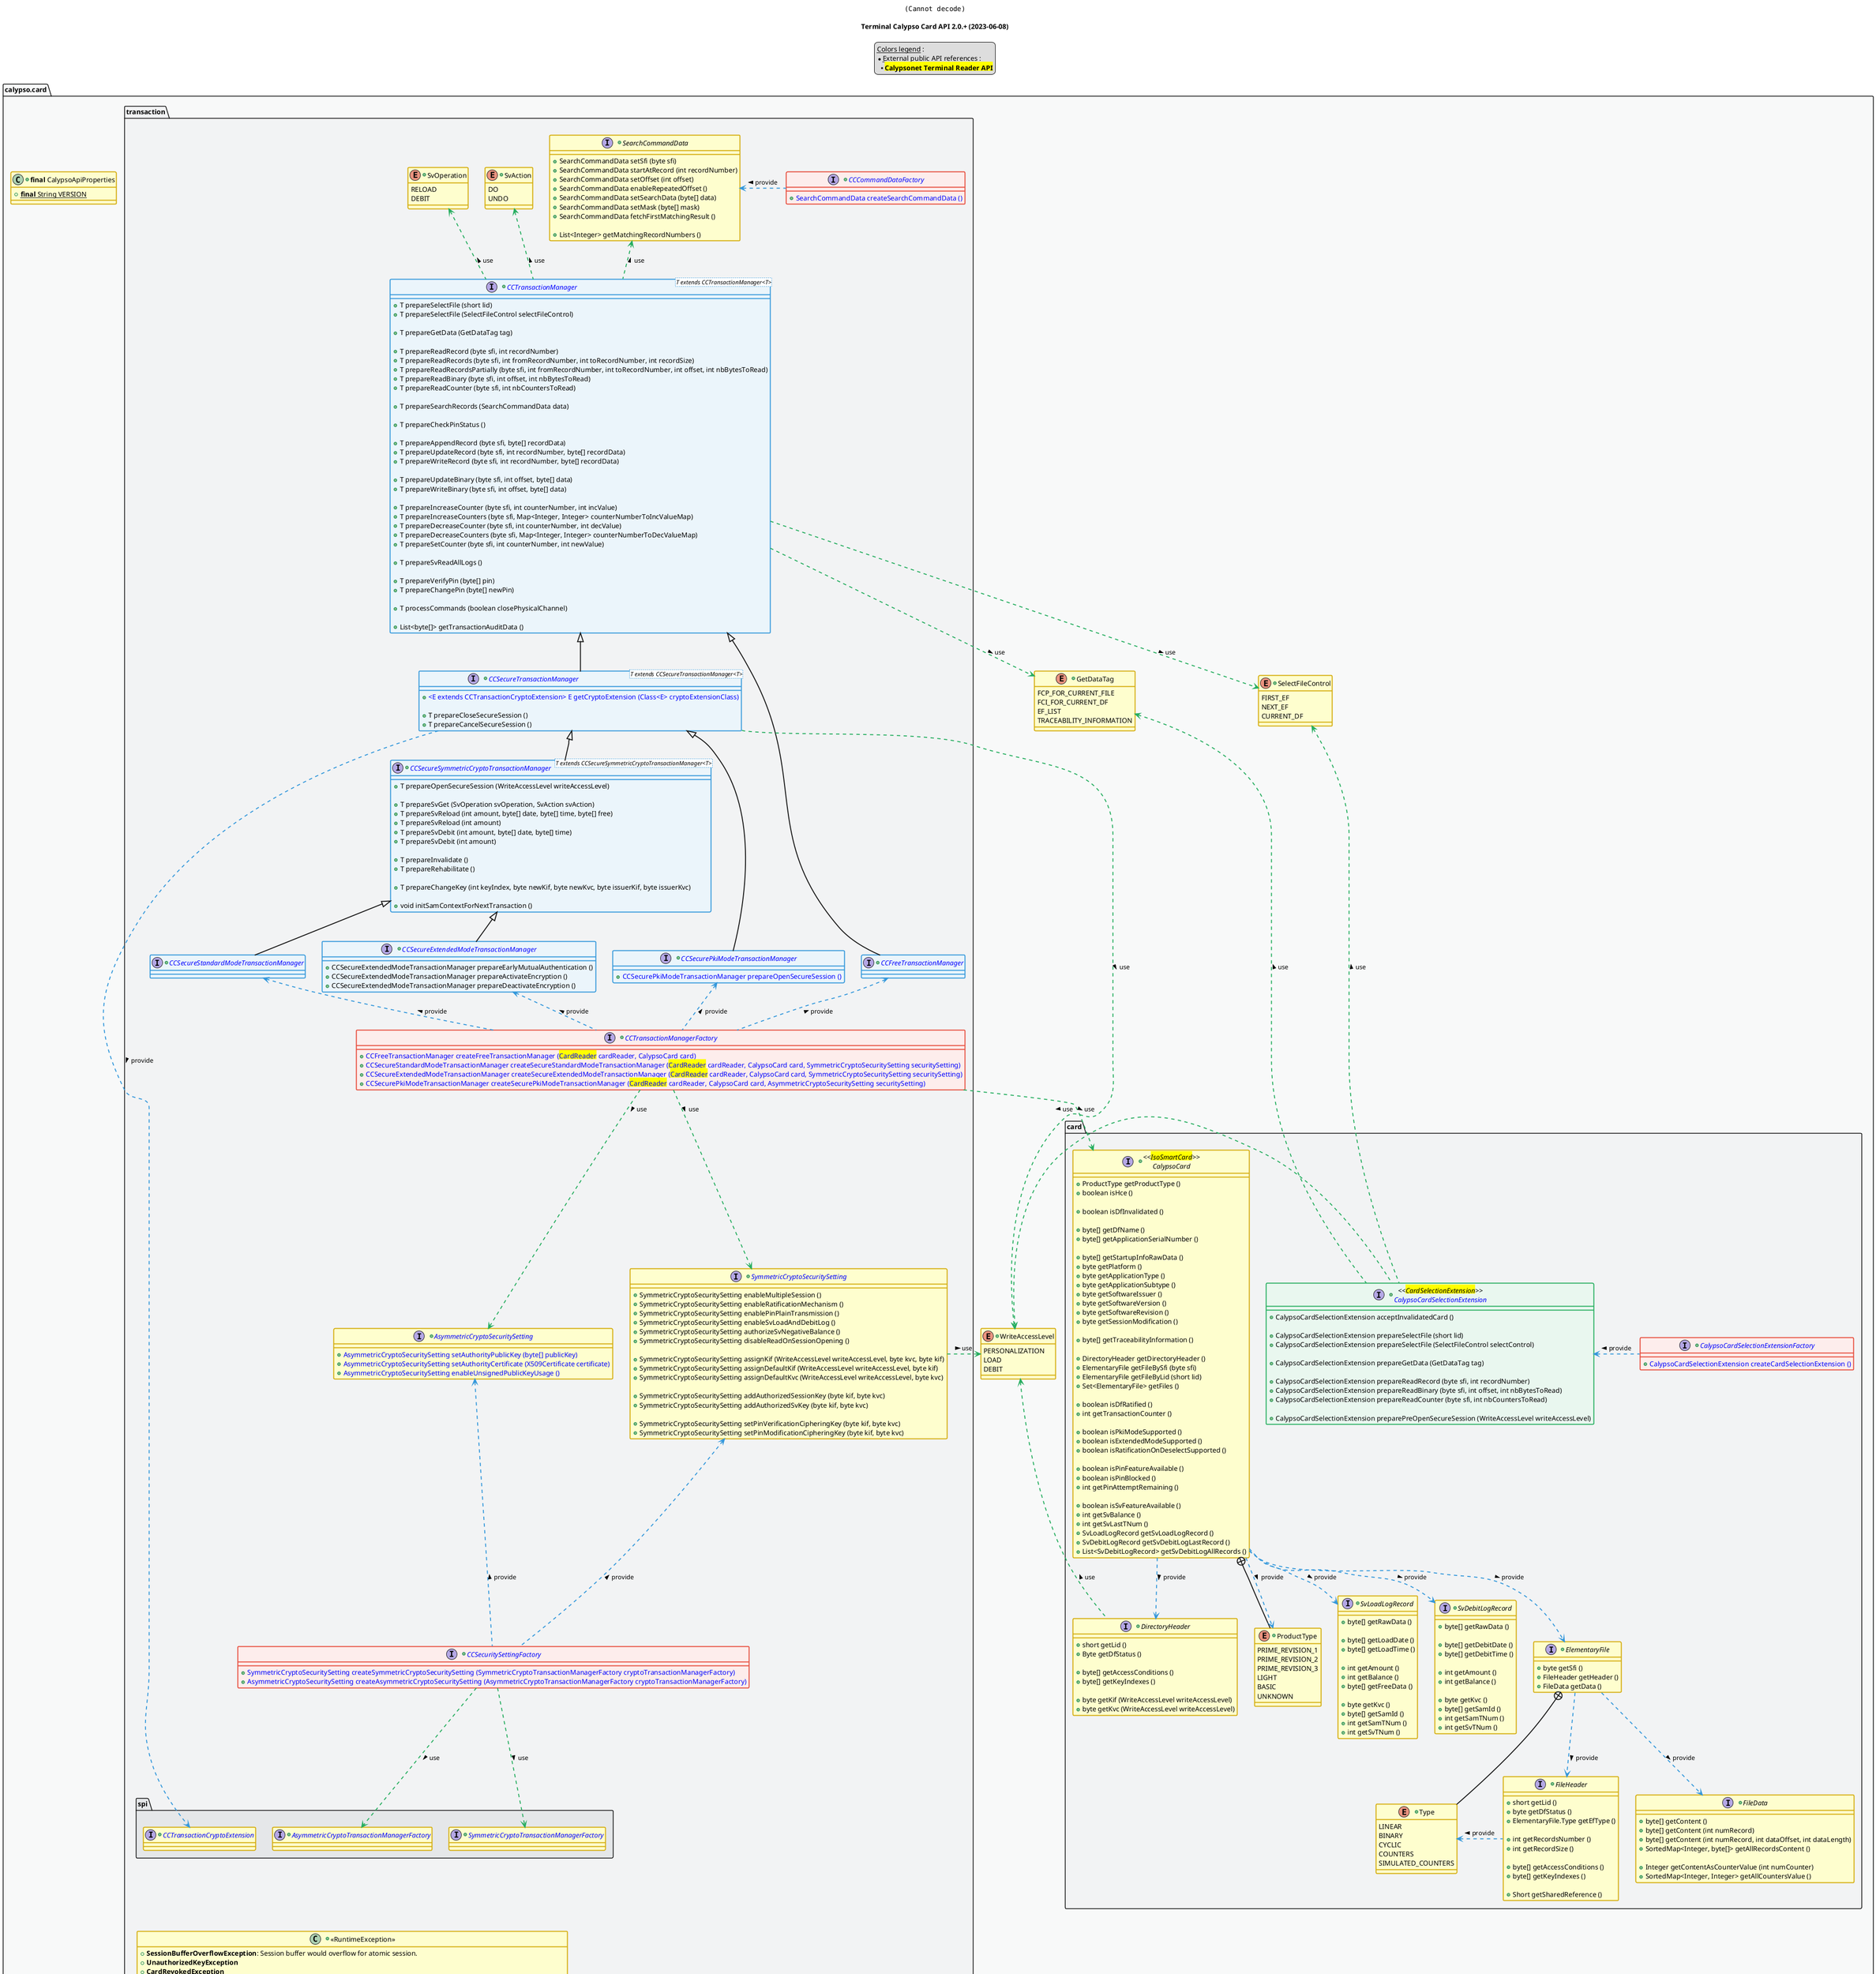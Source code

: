 @startuml
title
    <img:../assets/logo.png>

    Terminal Calypso Card API 2.0.+ (2023-06-08)
end title

' == THEME ==

'Couleurs issues de : https://htmlcolorcodes.com/fr/tableau-de-couleur/tableau-de-couleur-design-plat/
!define C_GREY1 F8F9F9
!define C_GREY2 F2F3F4
!define C_GREY3 E5E7E9
!define C_GREY4 D7DBDD
!define C_GREY5 CACFD2
!define C_GREY6 BDC3C7
!define C_LINK 3498DB
!define C_USE 27AE60

' -- Styles that don't work with new version of plantuml --
skinparam stereotypeABorderColor #A9DCDF
skinparam stereotypeIBorderColor #B4A7E5
skinparam stereotypeCBorderColor #ADD1B2
skinparam stereotypeEBorderColor #EB93DF
' -- END --

skinparam ClassBorderThickness 2
skinparam ArrowThickness 2

' Yellow
skinparam ClassBackgroundColor #FEFECE
skinparam ClassBorderColor #D4AC0D
' Red
skinparam ClassBackgroundColor<<red>> #FDEDEC
skinparam ClassBorderColor<<red>> #E74C3C
hide <<red>> stereotype
' Purple
skinparam ClassBackgroundColor<<purple>> #F4ECF7
skinparam ClassBorderColor<<purple>> #8E44AD
hide <<purple>> stereotype
' blue
skinparam ClassBackgroundColor<<blue>> #EBF5FB
skinparam ClassBorderColor<<blue>> #3498DB
hide <<blue>> stereotype
' Green
skinparam ClassBackgroundColor<<green>> #E9F7EF
skinparam ClassBorderColor<<green>> #27AE60
hide <<green>> stereotype
' Grey
skinparam ClassBackgroundColor<<grey>> #EAECEE
skinparam ClassBorderColor<<grey>> #2C3E50
hide <<grey>> stereotype

' == CONTENT ==

legend top
    __Colors legend__ :
    * __External public API references__ :
    ** <back:yellow>**Calypsonet Terminal Reader API**</back>
end legend

package "calypso.card" as calypsoCard {

+class "**final** CalypsoApiProperties" as ApiProperties {
    +{static} **final** String VERSION
}
+enum WriteAccessLevel {
    PERSONALIZATION
    LOAD
    DEBIT
}
+enum SelectFileControl {
    FIRST_EF
    NEXT_EF
    CURRENT_DF
}
+enum GetDataTag {
    FCP_FOR_CURRENT_FILE
    FCI_FOR_CURRENT_DF
    EF_LIST
    TRACEABILITY_INFORMATION
}
package "card" as card {
    +interface "<color:blue>CalypsoCardSelectionExtensionFactory" as CalypsoCardSelectionExtensionFactory {
        +<color:blue>CalypsoCardSelectionExtension createCardSelectionExtension ()
    }
    +interface "<<<back:yellow>CardSelectionExtension</back>>>\n<color:blue>CalypsoCardSelectionExtension" as CalypsoCardSelectionExtension {
        +CalypsoCardSelectionExtension acceptInvalidatedCard ()

        +CalypsoCardSelectionExtension prepareSelectFile (short lid)
        +CalypsoCardSelectionExtension prepareSelectFile (SelectFileControl selectControl)

        +CalypsoCardSelectionExtension prepareGetData (GetDataTag tag)

        +CalypsoCardSelectionExtension prepareReadRecord (byte sfi, int recordNumber)
        +CalypsoCardSelectionExtension prepareReadBinary (byte sfi, int offset, int nbBytesToRead)
        +CalypsoCardSelectionExtension prepareReadCounter (byte sfi, int nbCountersToRead)

        +CalypsoCardSelectionExtension preparePreOpenSecureSession (WriteAccessLevel writeAccessLevel)
    }
    +interface "<<<back:yellow>IsoSmartCard</back>>>\nCalypsoCard" as CalypsoCard {
        +ProductType getProductType ()
        +boolean isHce ()

        +boolean isDfInvalidated ()

        +byte[] getDfName ()
        +byte[] getApplicationSerialNumber ()

        +byte[] getStartupInfoRawData ()
        +byte getPlatform ()
        +byte getApplicationType ()
        +byte getApplicationSubtype ()
        +byte getSoftwareIssuer ()
        +byte getSoftwareVersion ()
        +byte getSoftwareRevision ()
        +byte getSessionModification ()

        +byte[] getTraceabilityInformation ()

        +DirectoryHeader getDirectoryHeader ()
        +ElementaryFile getFileBySfi (byte sfi)
        +ElementaryFile getFileByLid (short lid)
        +Set<ElementaryFile> getFiles ()

        +boolean isDfRatified ()
        +int getTransactionCounter ()

        +boolean isPkiModeSupported ()
        +boolean isExtendedModeSupported ()
        +boolean isRatificationOnDeselectSupported ()

        +boolean isPinFeatureAvailable ()
        +boolean isPinBlocked ()
        +int getPinAttemptRemaining ()

        +boolean isSvFeatureAvailable ()
        +int getSvBalance ()
        +int getSvLastTNum ()
        +SvLoadLogRecord getSvLoadLogRecord ()
        +SvDebitLogRecord getSvDebitLogLastRecord ()
        +List<SvDebitLogRecord> getSvDebitLogAllRecords ()
    }
    +interface DirectoryHeader {
        +short getLid ()
        +Byte getDfStatus ()

        +byte[] getAccessConditions ()
        +byte[] getKeyIndexes ()

        +byte getKif (WriteAccessLevel writeAccessLevel)
        +byte getKvc (WriteAccessLevel writeAccessLevel)
    }
    +interface ElementaryFile {
        +byte getSfi ()
        +FileHeader getHeader ()
        +FileData getData ()
    }
    +interface FileHeader {
        +short getLid ()
        +byte getDfStatus ()
        +ElementaryFile.Type getEfType ()

        +int getRecordsNumber ()
        +int getRecordSize ()

        +byte[] getAccessConditions ()
        +byte[] getKeyIndexes ()

        +Short getSharedReference ()
    }
    +enum "Type" as FileType {
        LINEAR
        BINARY
        CYCLIC
        COUNTERS
        SIMULATED_COUNTERS
    }
    +interface FileData {
        +byte[] getContent ()
        +byte[] getContent (int numRecord)
        +byte[] getContent (int numRecord, int dataOffset, int dataLength)
        +SortedMap<Integer, byte[]> getAllRecordsContent ()

        +Integer getContentAsCounterValue (int numCounter)
        +SortedMap<Integer, Integer> getAllCountersValue ()
    }
    +enum "ProductType" as CardProductType {
        PRIME_REVISION_1
        PRIME_REVISION_2
        PRIME_REVISION_3
        LIGHT
        BASIC
        UNKNOWN
    }
    +interface SvLoadLogRecord {
        +byte[] getRawData ()

        +byte[] getLoadDate ()
        +byte[] getLoadTime ()

        +int getAmount ()
        +int getBalance ()
        +byte[] getFreeData ()

        +byte getKvc ()
        +byte[] getSamId ()
        +int getSamTNum ()
        +int getSvTNum ()
    }
    +interface SvDebitLogRecord {
        +byte[] getRawData ()

        +byte[] getDebitDate ()
        +byte[] getDebitTime ()

        +int getAmount ()
        +int getBalance ()

        +byte getKvc ()
        +byte[] getSamId ()
        +int getSamTNum ()
        +int getSvTNum ()
    }
}
package "transaction" as transaction {
    +interface "<color:blue>CCTransactionManagerFactory" as CCTransactionManagerFactory {
        +<color:blue>CCFreeTransactionManager createFreeTransactionManager (<back:yellow>CardReader</back> cardReader, CalypsoCard card)
        +<color:blue>CCSecureStandardModeTransactionManager createSecureStandardModeTransactionManager (<back:yellow>CardReader</back> cardReader, CalypsoCard card, SymmetricCryptoSecuritySetting securitySetting)
        +<color:blue>CCSecureExtendedModeTransactionManager createSecureExtendedModeTransactionManager (<back:yellow>CardReader</back> cardReader, CalypsoCard card, SymmetricCryptoSecuritySetting securitySetting)
        +<color:blue>CCSecurePkiModeTransactionManager createSecurePkiModeTransactionManager (<back:yellow>CardReader</back> cardReader, CalypsoCard card, AsymmetricCryptoSecuritySetting securitySetting)
    }
    ' Card
    together {
        +interface "<color:blue>CCTransactionManager" as CCTransactionManager<T extends CCTransactionManager<T>> {
            +T prepareSelectFile (short lid)
            +T prepareSelectFile (SelectFileControl selectFileControl)

            +T prepareGetData (GetDataTag tag)

            +T prepareReadRecord (byte sfi, int recordNumber)
            +T prepareReadRecords (byte sfi, int fromRecordNumber, int toRecordNumber, int recordSize)
            +T prepareReadRecordsPartially (byte sfi, int fromRecordNumber, int toRecordNumber, int offset, int nbBytesToRead)
            +T prepareReadBinary (byte sfi, int offset, int nbBytesToRead)
            +T prepareReadCounter (byte sfi, int nbCountersToRead)

            +T prepareSearchRecords (SearchCommandData data)

            +T prepareCheckPinStatus ()

            +T prepareAppendRecord (byte sfi, byte[] recordData)
            +T prepareUpdateRecord (byte sfi, int recordNumber, byte[] recordData)
            +T prepareWriteRecord (byte sfi, int recordNumber, byte[] recordData)

            +T prepareUpdateBinary (byte sfi, int offset, byte[] data)
            +T prepareWriteBinary (byte sfi, int offset, byte[] data)

            +T prepareIncreaseCounter (byte sfi, int counterNumber, int incValue)
            +T prepareIncreaseCounters (byte sfi, Map<Integer, Integer> counterNumberToIncValueMap)
            +T prepareDecreaseCounter (byte sfi, int counterNumber, int decValue)
            +T prepareDecreaseCounters (byte sfi, Map<Integer, Integer> counterNumberToDecValueMap)
            +T prepareSetCounter (byte sfi, int counterNumber, int newValue)

            +T prepareSvReadAllLogs ()

            +T prepareVerifyPin (byte[] pin)
            +T prepareChangePin (byte[] newPin)

            +T processCommands (boolean closePhysicalChannel)

            +List<byte[]> getTransactionAuditData ()
        }
        +interface "<color:blue>CCFreeTransactionManager" as CCFreeTransactionManager extends CCTransactionManager {
        }
        +interface "<color:blue>CCSecureTransactionManager" as CCSecureTransactionManager<T extends CCSecureTransactionManager<T>> extends CCTransactionManager {
            +<color:blue><E extends CCTransactionCryptoExtension> E getCryptoExtension (Class<E> cryptoExtensionClass)

            +T prepareCloseSecureSession ()
            +T prepareCancelSecureSession ()
        }
        +interface "<color:blue>CCSecureSymmetricCryptoTransactionManager" as CCSecureSymmetricCryptoTransactionManager<T extends CCSecureSymmetricCryptoTransactionManager<T>> extends CCSecureTransactionManager {
            +T prepareOpenSecureSession (WriteAccessLevel writeAccessLevel)

            +T prepareSvGet (SvOperation svOperation, SvAction svAction)
            +T prepareSvReload (int amount, byte[] date, byte[] time, byte[] free)
            +T prepareSvReload (int amount)
            +T prepareSvDebit (int amount, byte[] date, byte[] time)
            +T prepareSvDebit (int amount)

            +T prepareInvalidate ()
            +T prepareRehabilitate ()

            +T prepareChangeKey (int keyIndex, byte newKif, byte newKvc, byte issuerKif, byte issuerKvc)

            +void initSamContextForNextTransaction ()
        }
        +interface "<color:blue>CCSecureStandardModeTransactionManager" as CCSecureStandardModeTransactionManager extends CCSecureSymmetricCryptoTransactionManager {
        }
        +interface "<color:blue>CCSecureExtendedModeTransactionManager" as CCSecureExtendedModeTransactionManager extends CCSecureSymmetricCryptoTransactionManager {
            +CCSecureExtendedModeTransactionManager prepareEarlyMutualAuthentication ()
            +CCSecureExtendedModeTransactionManager prepareActivateEncryption ()
            +CCSecureExtendedModeTransactionManager prepareDeactivateEncryption ()
        }
        +interface "<color:blue>CCSecurePkiModeTransactionManager" as CCSecurePkiModeTransactionManager extends CCSecureTransactionManager {
            +<color:blue>CCSecurePkiModeTransactionManager prepareOpenSecureSession ()
        }
    }
    +enum SvOperation {
        RELOAD
        DEBIT
    }
    +enum SvAction {
        DO
        UNDO
    }
    +interface "<color:blue>CCSecuritySettingFactory" as CCSecuritySettingFactory {
        +<color:blue>SymmetricCryptoSecuritySetting createSymmetricCryptoSecuritySetting (SymmetricCryptoTransactionManagerFactory cryptoTransactionManagerFactory)
        +<color:blue>AsymmetricCryptoSecuritySetting createAsymmetricCryptoSecuritySetting (AsymmetricCryptoTransactionManagerFactory cryptoTransactionManagerFactory)
    }
    +interface "<color:blue>AsymmetricCryptoSecuritySetting" as AsymmetricCryptoSecuritySetting {
        +<color:blue>AsymmetricCryptoSecuritySetting setAuthorityPublicKey (byte[] publicKey)
        +<color:blue>AsymmetricCryptoSecuritySetting setAuthorityCertificate (X509Certificate certificate)
        +<color:blue>AsymmetricCryptoSecuritySetting enableUnsignedPublicKeyUsage ()
    }
    +interface "<color:blue>SymmetricCryptoSecuritySetting" as SymmetricCryptoSecuritySetting {
        +SymmetricCryptoSecuritySetting enableMultipleSession ()
        +SymmetricCryptoSecuritySetting enableRatificationMechanism ()
        +SymmetricCryptoSecuritySetting enablePinPlainTransmission ()
        +SymmetricCryptoSecuritySetting enableSvLoadAndDebitLog ()
        +SymmetricCryptoSecuritySetting authorizeSvNegativeBalance ()
        +SymmetricCryptoSecuritySetting disableReadOnSessionOpening ()

        +SymmetricCryptoSecuritySetting assignKif (WriteAccessLevel writeAccessLevel, byte kvc, byte kif)
        +SymmetricCryptoSecuritySetting assignDefaultKif (WriteAccessLevel writeAccessLevel, byte kif)
        +SymmetricCryptoSecuritySetting assignDefaultKvc (WriteAccessLevel writeAccessLevel, byte kvc)

        +SymmetricCryptoSecuritySetting addAuthorizedSessionKey (byte kif, byte kvc)
        +SymmetricCryptoSecuritySetting addAuthorizedSvKey (byte kif, byte kvc)

        +SymmetricCryptoSecuritySetting setPinVerificationCipheringKey (byte kif, byte kvc)
        +SymmetricCryptoSecuritySetting setPinModificationCipheringKey (byte kif, byte kvc)
    }
    +interface "<color:blue>CCCommandDataFactory" as CCCommandDataFactory {
        +<color:blue>SearchCommandData createSearchCommandData ()
    }
    +interface SearchCommandData {
        +SearchCommandData setSfi (byte sfi)
        +SearchCommandData startAtRecord (int recordNumber)
        +SearchCommandData setOffset (int offset)
        +SearchCommandData enableRepeatedOffset ()
        +SearchCommandData setSearchData (byte[] data)
        +SearchCommandData setMask (byte[] mask)
        +SearchCommandData fetchFirstMatchingResult ()

        +List<Integer> getMatchingRecordNumbers ()
    }
    ' Exceptions
    +class "<<RuntimeException>>" as RuntimeException {
        +**SessionBufferOverflowException**: Session buffer would overflow for atomic session.
        +**UnauthorizedKeyException**
        +**CardRevokedException**
        +**InconsistentDataException**: Number of R-APDUs != number of C-APDUs **or** data read in session != data read outside session.
        +<color:blue>**InvalidCardMacException**
        +<color:blue>**CardMacNotVerifiableException**: CloseSecureSession is successful but crypto resource is no more available to check the card MAC.
        +**SelectFileException**
        +**UnexpectedCommandStatusException**
        +**ReaderIOException**: Card reader and/or Crypto reader communication is broken.
        +**CardIOException**
        +<color:blue>**CryptoIOException**
    }
    package "spi" as spi {
        +interface "<color:blue>AsymmetricCryptoTransactionManagerFactory" as AsymmetricCryptoTransactionManagerFactory {
        }
        +interface "<color:blue>SymmetricCryptoTransactionManagerFactory" as SymmetricCryptoTransactionManagerFactory {
        }
        +interface "<color:blue>CCTransactionCryptoExtension" as CCTransactionCryptoExtension {
        }
    }
}

}

' Associations

CCTransactionManagerFactory ..> CalypsoCard #C_USE : use >
CCTransactionManagerFactory ..> SymmetricCryptoSecuritySetting #C_USE : use >
CCTransactionManagerFactory ..> AsymmetricCryptoSecuritySetting #C_USE : use >

CCTransactionManagerFactory .up.> CCFreeTransactionManager #C_LINK : provide >
CCTransactionManagerFactory .up.> CCSecureStandardModeTransactionManager #C_LINK : provide >
CCTransactionManagerFactory .up.> CCSecureExtendedModeTransactionManager #C_LINK : provide >
CCTransactionManagerFactory .up.> CCSecurePkiModeTransactionManager #C_LINK : provide >

CCTransactionManager ..> SelectFileControl #C_USE : use >
CCTransactionManager ..> GetDataTag #C_USE : use >
CCTransactionManager .up.> SvOperation #C_USE : use >
CCTransactionManager .up.> SvAction #C_USE : use >
CCTransactionManager .up.> SearchCommandData #C_USE : use >

CCSecureTransactionManager ..> WriteAccessLevel #C_USE : use >
CCSecureTransactionManager ..> CCTransactionCryptoExtension #C_LINK : provide >

CCSecuritySettingFactory .up.> SymmetricCryptoSecuritySetting #C_LINK : provide >
CCSecuritySettingFactory .up.> AsymmetricCryptoSecuritySetting #C_LINK : provide >

CCSecuritySettingFactory ..> SymmetricCryptoTransactionManagerFactory #C_USE : use >
CCSecuritySettingFactory ..> AsymmetricCryptoTransactionManagerFactory #C_USE : use >

SymmetricCryptoSecuritySetting .right.> WriteAccessLevel #C_USE : use >

CCCommandDataFactory .left.> SearchCommandData #C_LINK : provide >

CalypsoCardSelectionExtensionFactory .left.> CalypsoCardSelectionExtension #C_LINK : provide >

CalypsoCardSelectionExtension .up.> SelectFileControl #C_USE : use >
CalypsoCardSelectionExtension .up.> GetDataTag #C_USE : use >
CalypsoCardSelectionExtension .left.> WriteAccessLevel #C_USE : use >

CalypsoCard ..> DirectoryHeader #C_LINK : provide >
CalypsoCard ..> ElementaryFile #C_LINK : provide >
CalypsoCard +-- CardProductType
CalypsoCard ..> CardProductType #C_LINK : provide >
CalypsoCard ..> SvLoadLogRecord #C_LINK : provide >
CalypsoCard ..> SvDebitLogRecord #C_LINK : provide >

DirectoryHeader .up.> WriteAccessLevel #C_USE : use >

ElementaryFile +-- FileType
ElementaryFile ..> FileHeader #C_LINK : provide >
ElementaryFile ..> FileData #C_LINK : provide >

FileHeader .left.> FileType #C_LINK : provide >

' == LAYOUT ==

'CalypsoCardSelectionExtension -[hidden]left- CalypsoCard

AsymmetricCryptoTransactionManagerFactory -[hidden]- RuntimeException

' == STYLE ==

package calypsoCard #C_GREY1 {}
package calypsoCard.card #C_GREY2 {}
package calypsoCard.transaction #C_GREY2 {}
package calypsoCard.transaction.spi #C_GREY3 {}

interface calypsoCard.card.CalypsoCardSelectionExtensionFactory <<red>>
interface calypsoCard.transaction.CCSecuritySettingFactory <<red>>
interface calypsoCard.transaction.CCTransactionManagerFactory <<red>>
interface calypsoCard.transaction.CCCommandDataFactory <<red>>

interface calypsoCard.transaction.CCTransactionManager <<blue>>
interface calypsoCard.transaction.CCFreeTransactionManager <<blue>>
interface calypsoCard.transaction.CCSecureTransactionManager <<blue>>
interface calypsoCard.transaction.CCSecureSymmetricCryptoTransactionManager <<blue>>
interface calypsoCard.transaction.CCSecureStandardModeTransactionManager <<blue>>
interface calypsoCard.transaction.CCSecureExtendedModeTransactionManager <<blue>>
interface calypsoCard.transaction.CCSecurePkiModeTransactionManager <<blue>>

interface calypsoCard.card.CalypsoCardSelectionExtension <<green>>

@enduml